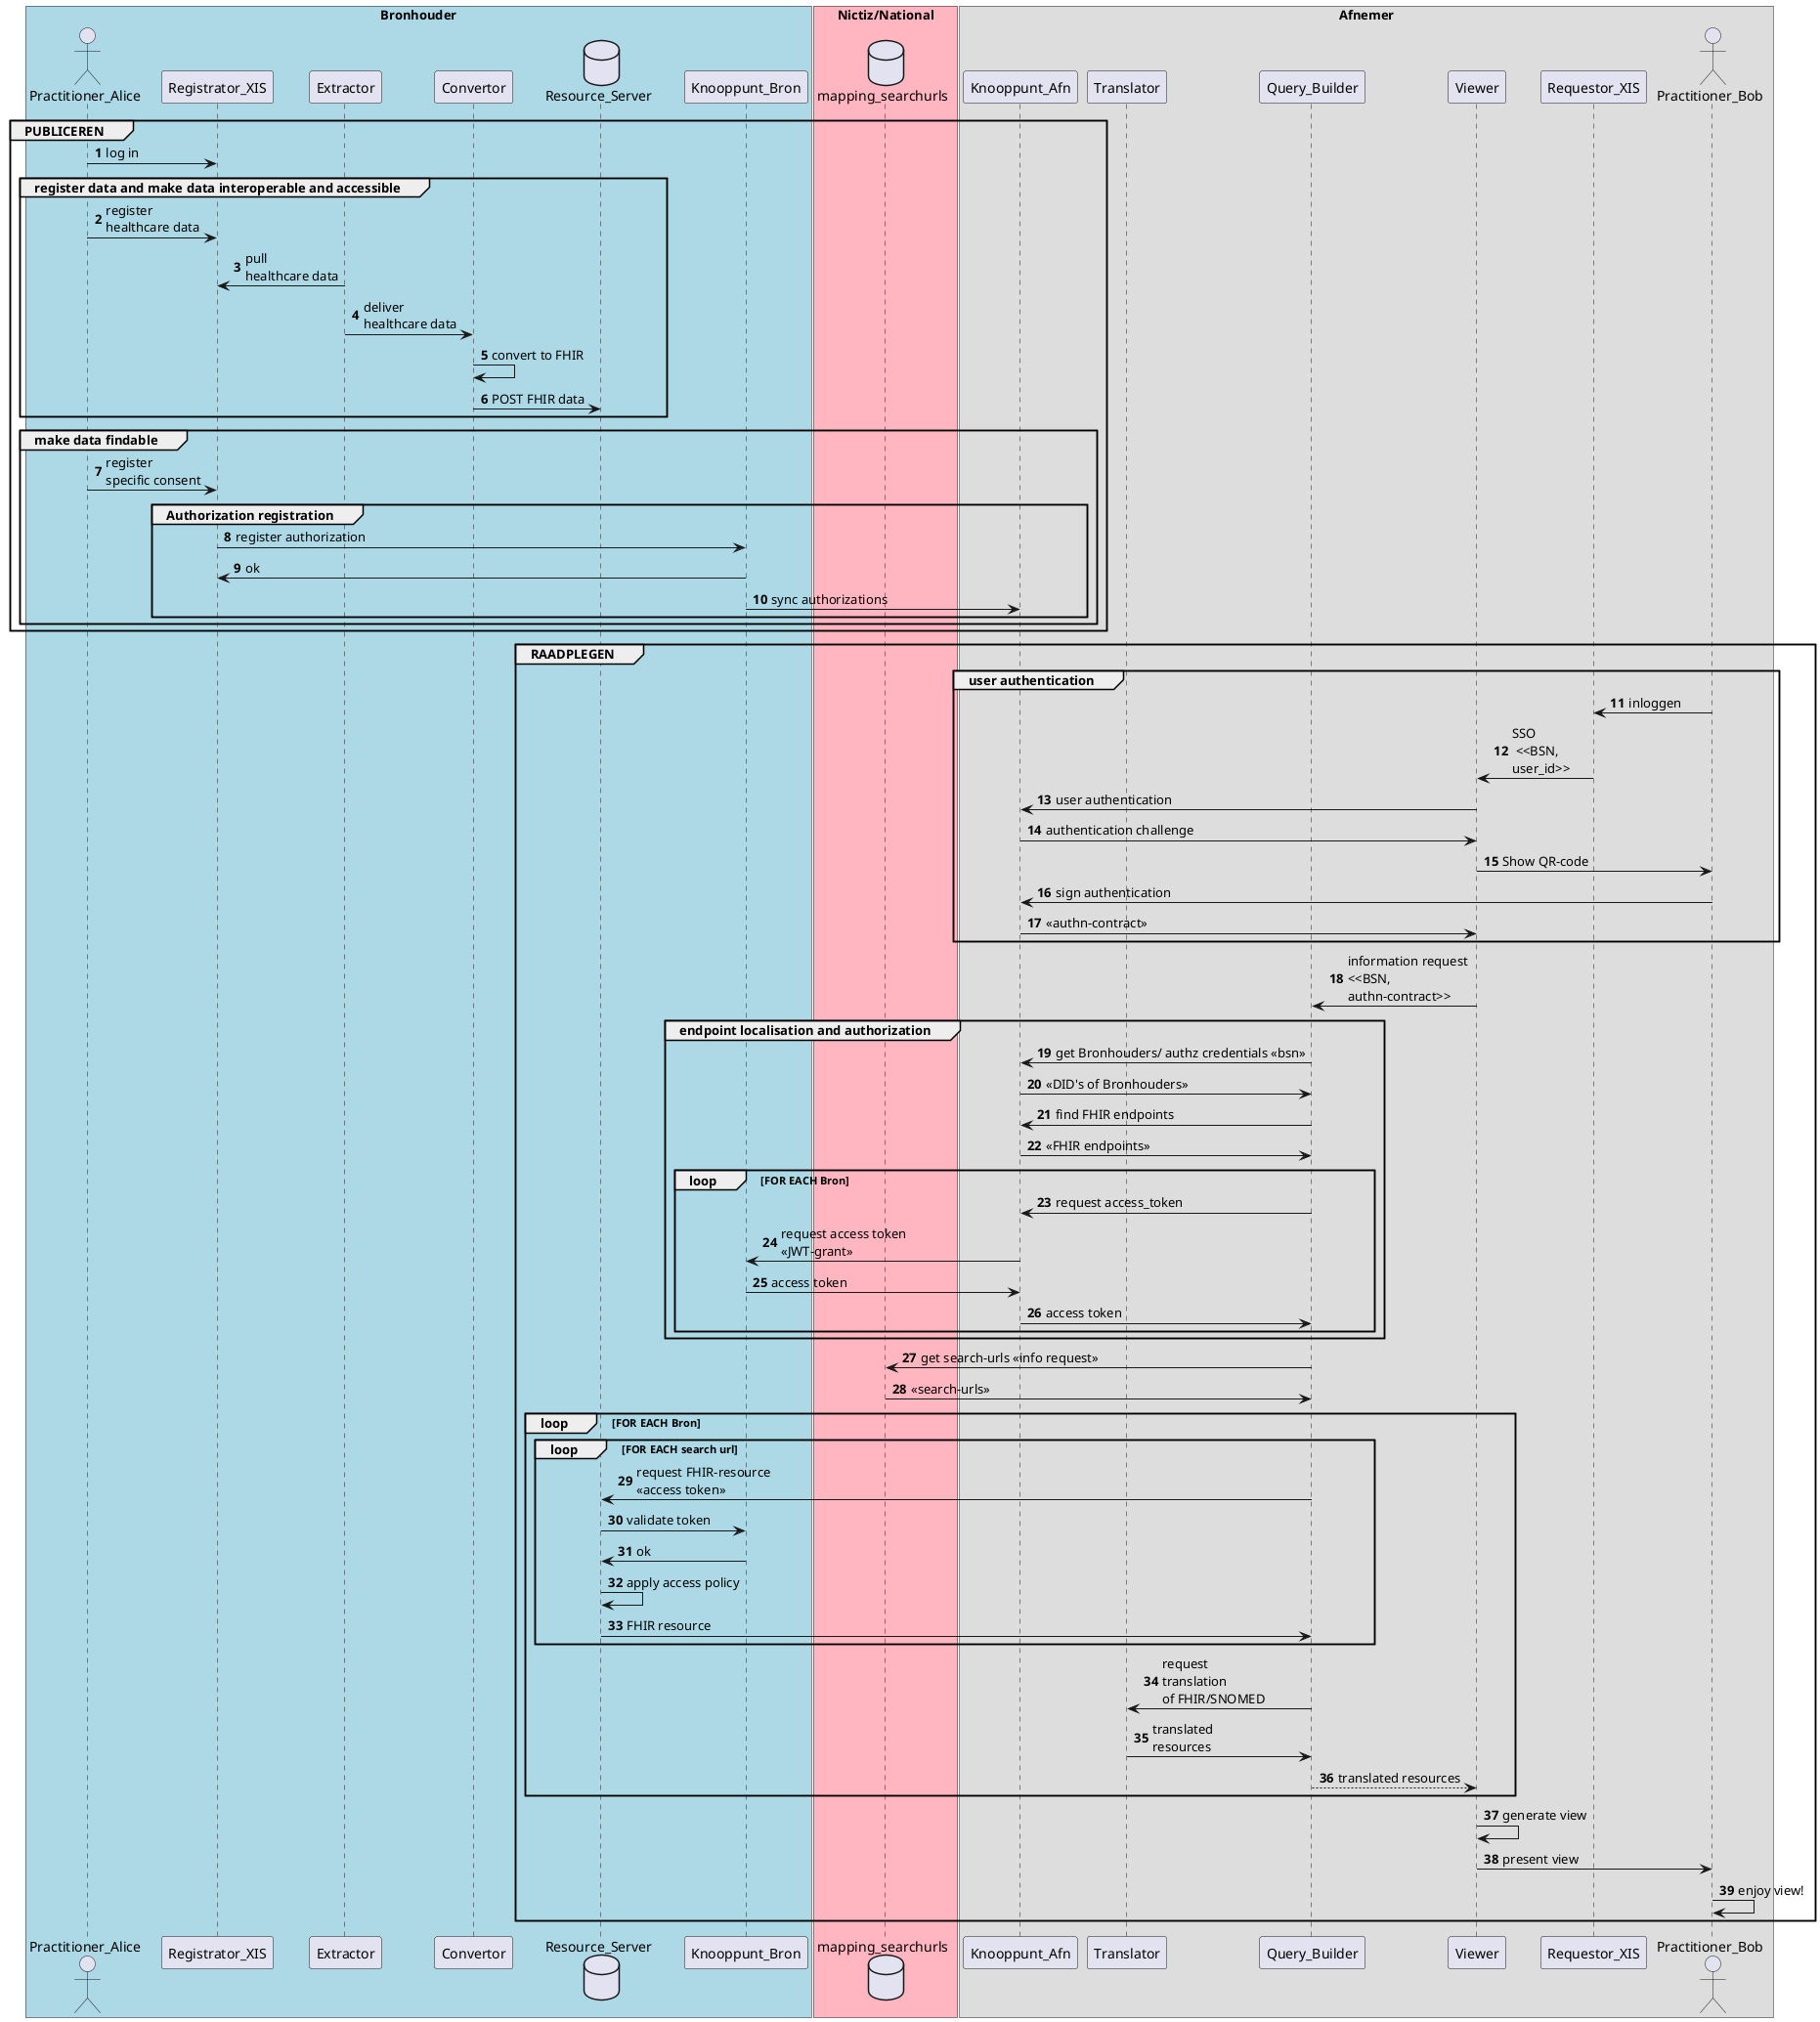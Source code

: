 @startuml
autonumber
box "Bronhouder" #LightBlue
actor Practitioner_Alice
participant Registrator_XIS
participant Extractor
participant Convertor
database Resource_Server
participant Knooppunt_Bron
end box

box "Nictiz/National" #LightPink
database mapping_searchurls
end box

box "Afnemer"
participant Knooppunt_Afn
participant Translator
participant Query_Builder
participant Viewer
participant Requestor_XIS
actor Practitioner_Bob
end box

group PUBLICEREN
  Practitioner_Alice -> Registrator_XIS : log in
  group register data and make data interoperable and accessible
    Practitioner_Alice -> Registrator_XIS : register\nhealthcare data
    Registrator_XIS <- Extractor: pull\nhealthcare data
    Extractor -> Convertor: deliver\nhealthcare data
    Convertor -> Convertor : convert to FHIR
    Convertor -> Resource_Server : POST FHIR data
  end

  group make data findable
    Practitioner_Alice -> Registrator_XIS : register\nspecific consent
    group Authorization registration
      Registrator_XIS -> Knooppunt_Bron : register authorization
      Registrator_XIS <- Knooppunt_Bron : ok
      Knooppunt_Bron -> Knooppunt_Afn : sync authorizations
    end
  end
end

group RAADPLEGEN
  group user authentication
    Practitioner_Bob -> Requestor_XIS : inloggen
    Requestor_XIS -> Viewer: SSO\n <<BSN,\nuser_id>>
    Viewer -> Knooppunt_Afn : user authentication
    Knooppunt_Afn -> Viewer : authentication challenge
    Viewer -> Practitioner_Bob : Show QR-code
    Practitioner_Bob -> Knooppunt_Afn: sign authentication
    Knooppunt_Afn -> Viewer : <<authn-contract>>
  end
  Viewer -> Query_Builder : information request\n<<BSN,\nauthn-contract>>
  
  group endpoint localisation and authorization
    Query_Builder -> Knooppunt_Afn : get Bronhouders/ authz credentials <<bsn>>
    Query_Builder <- Knooppunt_Afn : <<DID's of Bronhouders>>
    Query_Builder -> Knooppunt_Afn : find FHIR endpoints
    Query_Builder <- Knooppunt_Afn : <<FHIR endpoints>>
    
    loop FOR EACH Bron
    Query_Builder -> Knooppunt_Afn : request access_token
    Knooppunt_Afn -> Knooppunt_Bron : request access token\n<<JWT-grant>>
    Knooppunt_Afn <- Knooppunt_Bron: access token
    Query_Builder <- Knooppunt_Afn : access token
    end
  end 

  Query_Builder ->  mapping_searchurls : get search-urls <<info request>>
  Query_Builder <-  mapping_searchurls : <<search-urls>>
  
  loop FOR EACH Bron
    loop FOR EACH search url
      Query_Builder -> Resource_Server : request FHIR-resource\n<<access token>>
      Resource_Server -> Knooppunt_Bron: validate token
      Resource_Server <- Knooppunt_Bron: ok
      Resource_Server -> Resource_Server: apply access policy
      Query_Builder <- Resource_Server : FHIR resource
    end
    Query_Builder -> Translator: request\ntranslation\nof FHIR/SNOMED
    Query_Builder <- Translator: translated\nresources
    Query_Builder --> Viewer: translated resources
  end
  Viewer -> Viewer : generate view
  Viewer -> Practitioner_Bob: present view
  Practitioner_Bob -> Practitioner_Bob: enjoy view!
end
@enduml